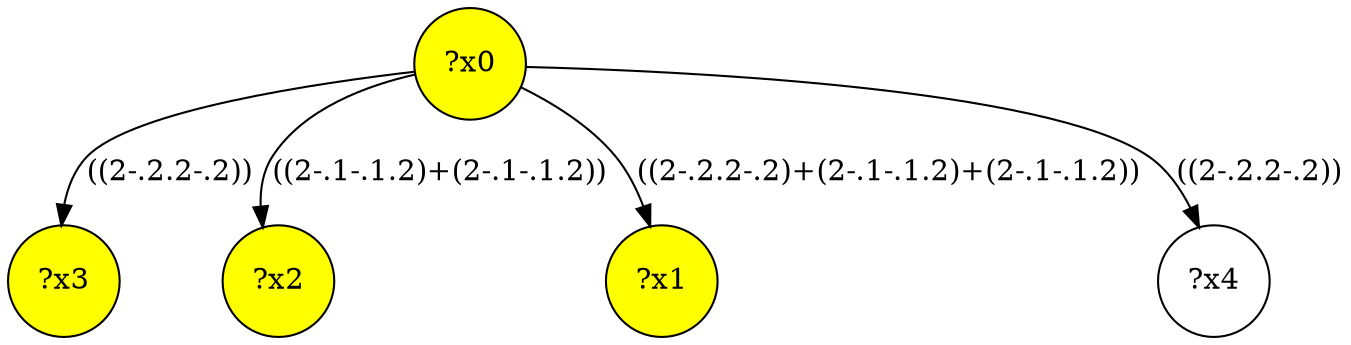 digraph g {
	x3 [fillcolor="yellow", style="filled," shape=circle, label="?x3"];
	x2 [fillcolor="yellow", style="filled," shape=circle, label="?x2"];
	x0 [fillcolor="yellow", style="filled," shape=circle, label="?x0"];
	x1 [fillcolor="yellow", style="filled," shape=circle, label="?x1"];
	x0 -> x1 [label="((2-.2.2-.2)+(2-.1-.1.2)+(2-.1-.1.2))"];
	x0 -> x2 [label="((2-.1-.1.2)+(2-.1-.1.2))"];
	x0 -> x3 [label="((2-.2.2-.2))"];
	x4 [shape=circle, label="?x4"];
	x0 -> x4 [label="((2-.2.2-.2))"];
}
